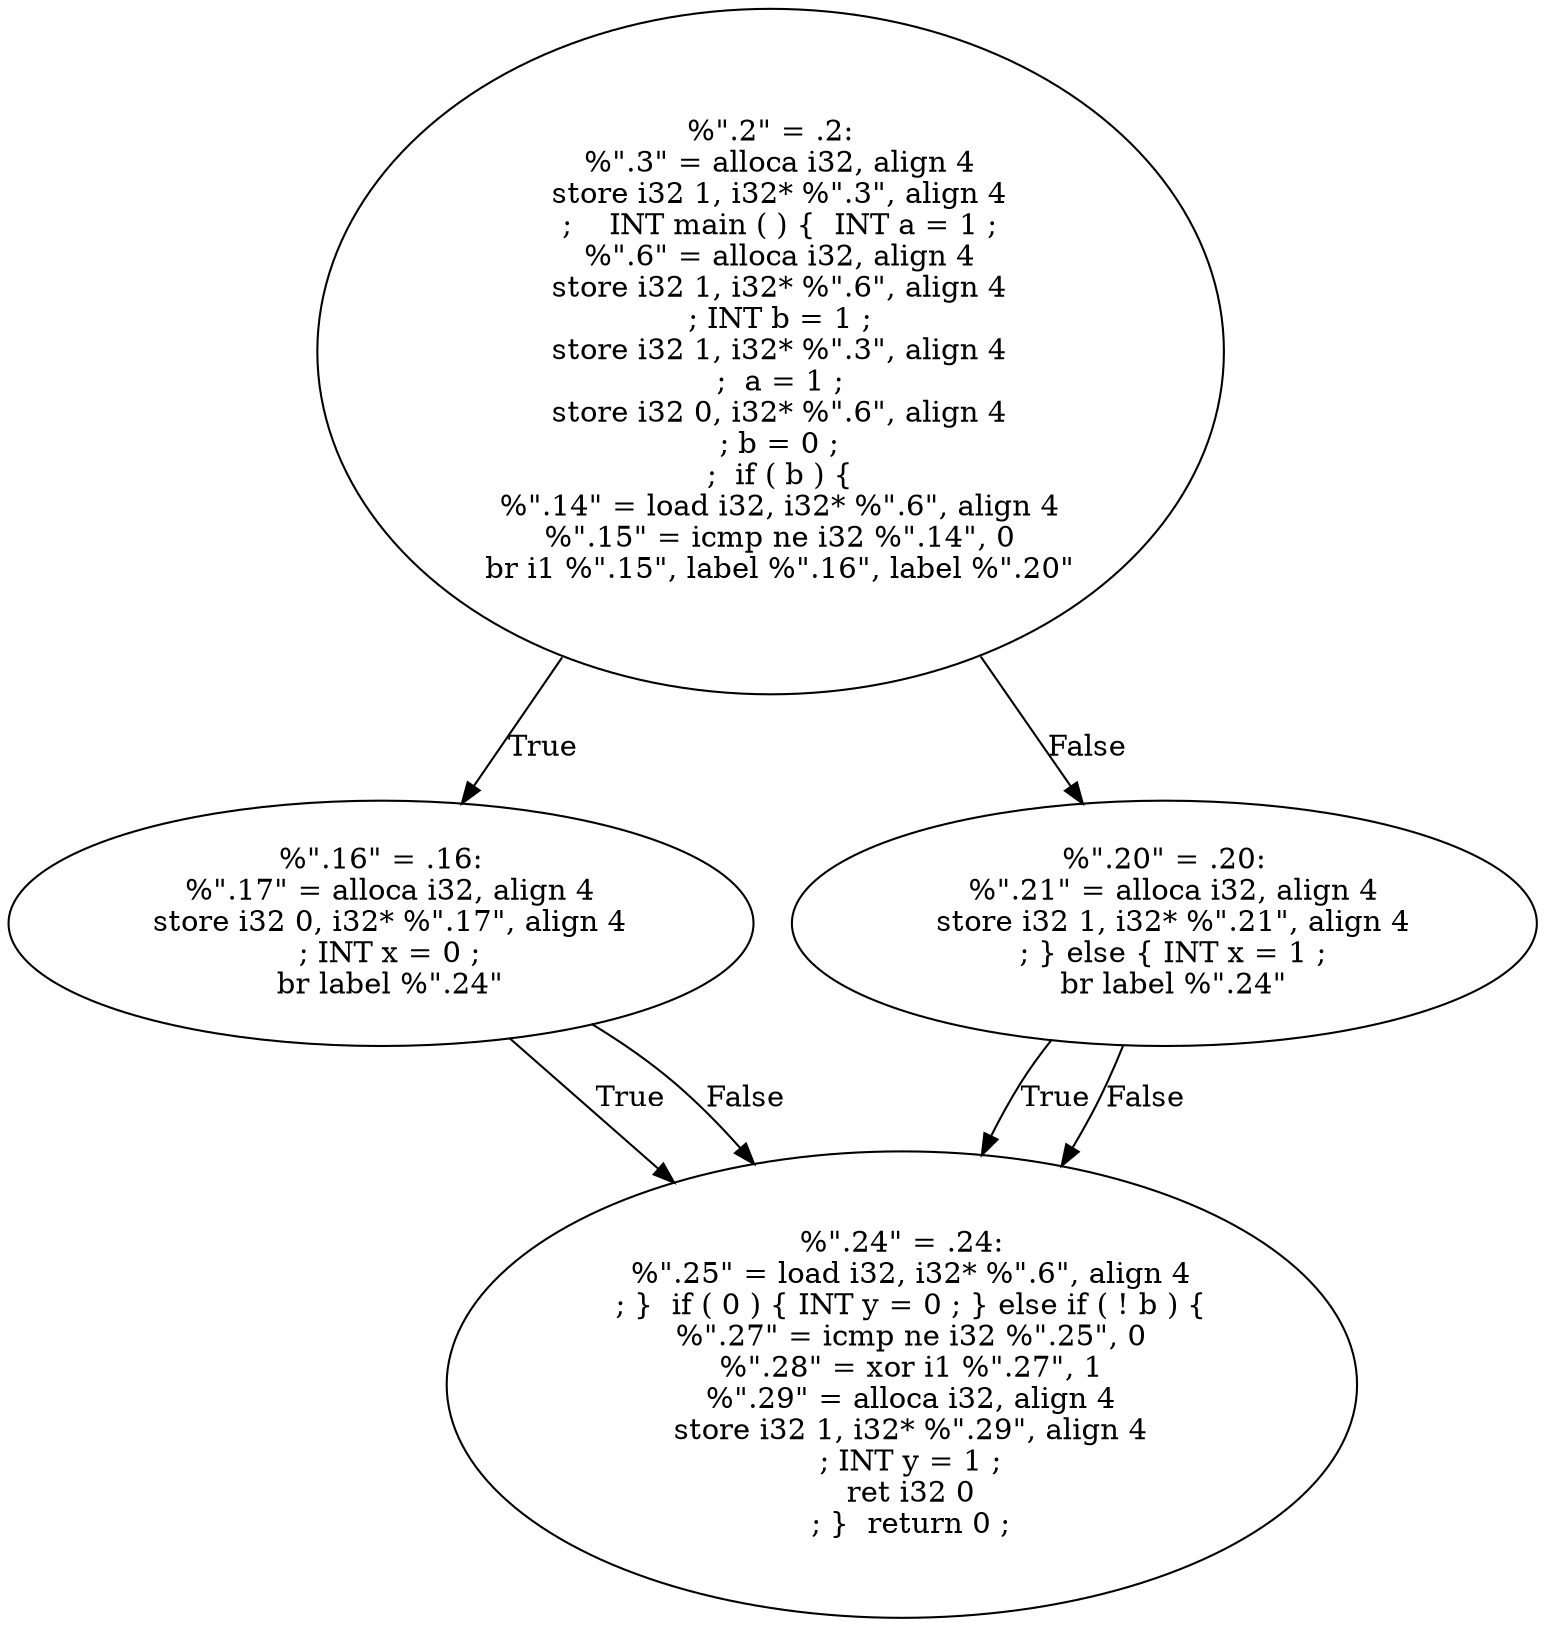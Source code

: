 digraph AST {
  "135951640003968" [label="%\".2\" = .2:
  %\".3\" = alloca i32, align 4
  store i32 1, i32* %\".3\", align 4
  ;    INT main ( ) {  INT a = 1 ;
  %\".6\" = alloca i32, align 4
  store i32 1, i32* %\".6\", align 4
  ; INT b = 1 ;
  store i32 1, i32* %\".3\", align 4
  ;  a = 1 ;
  store i32 0, i32* %\".6\", align 4
  ; b = 0 ;
  ;  if ( b ) {
  %\".14\" = load i32, i32* %\".6\", align 4
  %\".15\" = icmp ne i32 %\".14\", 0
  br i1 %\".15\", label %\".16\", label %\".20\""];
  "135951640003968" -> "135951639885328" [label="True"];
  "135951640003968" -> "135951640006032" [label="False"];
  "135951639885328" [label="%\".16\" = .16:
  %\".17\" = alloca i32, align 4
  store i32 0, i32* %\".17\", align 4
  ; INT x = 0 ;
  br label %\".24\""];
  "135951639885328" -> "135951640006080" [label="True"];
  "135951639885328" -> "135951640006080" [label="False"];
  "135951640006080" [label="%\".24\" = .24:
  %\".25\" = load i32, i32* %\".6\", align 4
  ; }  if ( 0 ) { INT y = 0 ; } else if ( ! b ) {
  %\".27\" = icmp ne i32 %\".25\", 0
  %\".28\" = xor i1 %\".27\", 1
  %\".29\" = alloca i32, align 4
  store i32 1, i32* %\".29\", align 4
  ; INT y = 1 ;
  ret i32 0
  ; }  return 0 ;"];
  "135951640006032" [label="%\".20\" = .20:
  %\".21\" = alloca i32, align 4
  store i32 1, i32* %\".21\", align 4
  ; } else { INT x = 1 ;
  br label %\".24\""];
  "135951640006032" -> "135951640006080" [label="True"];
  "135951640006032" -> "135951640006080" [label="False"];
}
